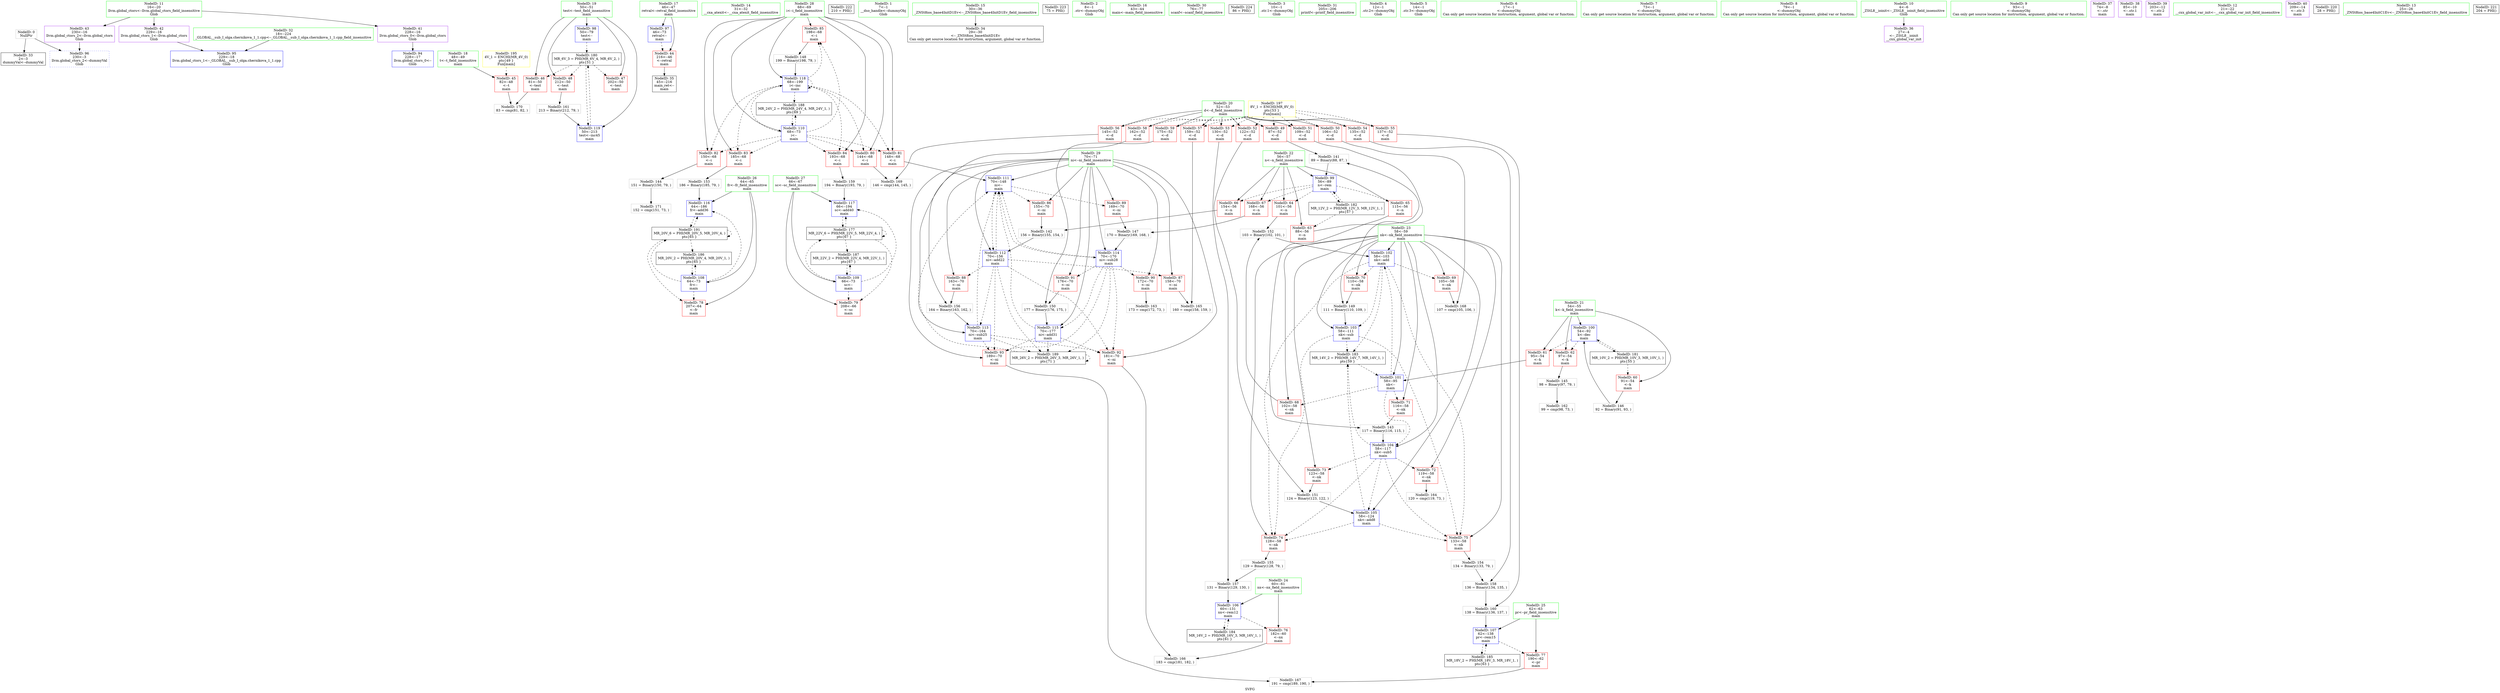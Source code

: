 digraph "SVFG" {
	label="SVFG";

	Node0x56419d978820 [shape=record,color=grey,label="{NodeID: 0\nNullPtr}"];
	Node0x56419d978820 -> Node0x56419d997020[style=solid];
	Node0x56419d978820 -> Node0x56419d997c80[style=solid];
	Node0x56419d9aa260 [shape=record,color=black,label="{NodeID: 180\nMR_6V_3 = PHI(MR_6V_4, MR_6V_2, )\npts\{51 \}\n}"];
	Node0x56419d9aa260 -> Node0x56419d997ab0[style=dashed];
	Node0x56419d9aa260 -> Node0x56419d997b80[style=dashed];
	Node0x56419d9aa260 -> Node0x56419d998c70[style=dashed];
	Node0x56419d9aa260 -> Node0x56419d99ced0[style=dashed];
	Node0x56419d997d80 [shape=record,color=blue,label="{NodeID: 97\n46\<--73\nretval\<--\nmain\n}"];
	Node0x56419d997d80 -> Node0x56419d997910[style=dashed];
	Node0x56419d978f30 [shape=record,color=green,label="{NodeID: 14\n31\<--32\n__cxa_atexit\<--__cxa_atexit_field_insensitive\n}"];
	Node0x56419d99c850 [shape=record,color=blue,label="{NodeID: 111\n70\<--148\nni\<--\nmain\n}"];
	Node0x56419d99c850 -> Node0x56419d99ab50[style=dashed];
	Node0x56419d99c850 -> Node0x56419d99adc0[style=dashed];
	Node0x56419d99c850 -> Node0x56419d99c920[style=dashed];
	Node0x56419d99c850 -> Node0x56419d99cac0[style=dashed];
	Node0x56419d996c10 [shape=record,color=green,label="{NodeID: 28\n68\<--69\ni\<--i_field_insensitive\nmain\n}"];
	Node0x56419d996c10 -> Node0x56419d99a670[style=solid];
	Node0x56419d996c10 -> Node0x56419d99a740[style=solid];
	Node0x56419d996c10 -> Node0x56419d99a810[style=solid];
	Node0x56419d996c10 -> Node0x56419d99a8e0[style=solid];
	Node0x56419d996c10 -> Node0x56419d99a9b0[style=solid];
	Node0x56419d996c10 -> Node0x56419d99aa80[style=solid];
	Node0x56419d996c10 -> Node0x56419d99c780[style=solid];
	Node0x56419d996c10 -> Node0x56419d99ce00[style=solid];
	Node0x56419d997770 [shape=record,color=purple,label="{NodeID: 42\n229\<--16\nllvm.global_ctors_1\<--llvm.global_ctors\nGlob }"];
	Node0x56419d997770 -> Node0x56419d99b2d0[style=solid];
	Node0x56419d9bc020 [shape=record,color=black,label="{NodeID: 222\n210 = PHI()\n}"];
	Node0x56419d9992f0 [shape=record,color=red,label="{NodeID: 56\n145\<--52\n\<--d\nmain\n}"];
	Node0x56419d9992f0 -> Node0x56419d9a1140[style=solid];
	Node0x56419d99f940 [shape=record,color=grey,label="{NodeID: 153\n186 = Binary(185, 79, )\n}"];
	Node0x56419d99f940 -> Node0x56419d99cc60[style=solid];
	Node0x56419d999e50 [shape=record,color=red,label="{NodeID: 70\n110\<--58\n\<--nk\nmain\n}"];
	Node0x56419d999e50 -> Node0x56419d99f340[style=solid];
	Node0x56419d9a0e40 [shape=record,color=grey,label="{NodeID: 167\n191 = cmp(189, 190, )\n}"];
	Node0x56419d99a9b0 [shape=record,color=red,label="{NodeID: 84\n193\<--68\n\<--i\nmain\n}"];
	Node0x56419d99a9b0 -> Node0x56419d9a0240[style=solid];
	Node0x56419d97cc80 [shape=record,color=green,label="{NodeID: 1\n7\<--1\n__dso_handle\<--dummyObj\nGlob }"];
	Node0x56419d9aa760 [shape=record,color=black,label="{NodeID: 181\nMR_10V_2 = PHI(MR_10V_3, MR_10V_1, )\npts\{55 \}\n}"];
	Node0x56419d9aa760 -> Node0x56419d999630[style=dashed];
	Node0x56419d9aa760 -> Node0x56419d997ff0[style=dashed];
	Node0x56419d997e50 [shape=record,color=blue,label="{NodeID: 98\n50\<--79\ntest\<--\nmain\n}"];
	Node0x56419d997e50 -> Node0x56419d9aa260[style=dashed];
	Node0x56419d979000 [shape=record,color=green,label="{NodeID: 15\n30\<--36\n_ZNSt8ios_base4InitD1Ev\<--_ZNSt8ios_base4InitD1Ev_field_insensitive\n}"];
	Node0x56419d979000 -> Node0x56419d9970f0[style=solid];
	Node0x56419d99c2c0 [shape=record,color=yellow,style=double,label="{NodeID: 195\n4V_1 = ENCHI(MR_4V_0)\npts\{49 \}\nFun[main]}"];
	Node0x56419d99c2c0 -> Node0x56419d9979e0[style=dashed];
	Node0x56419d99c920 [shape=record,color=blue,label="{NodeID: 112\n70\<--156\nni\<--add22\nmain\n}"];
	Node0x56419d99c920 -> Node0x56419d99ac20[style=dashed];
	Node0x56419d99c920 -> Node0x56419d99acf0[style=dashed];
	Node0x56419d99c920 -> Node0x56419d99b030[style=dashed];
	Node0x56419d99c920 -> Node0x56419d99b100[style=dashed];
	Node0x56419d99c920 -> Node0x56419d99c850[style=dashed];
	Node0x56419d99c920 -> Node0x56419d99c9f0[style=dashed];
	Node0x56419d99c920 -> Node0x56419d9acf60[style=dashed];
	Node0x56419d996ce0 [shape=record,color=green,label="{NodeID: 29\n70\<--71\nni\<--ni_field_insensitive\nmain\n}"];
	Node0x56419d996ce0 -> Node0x56419d99ab50[style=solid];
	Node0x56419d996ce0 -> Node0x56419d99ac20[style=solid];
	Node0x56419d996ce0 -> Node0x56419d99acf0[style=solid];
	Node0x56419d996ce0 -> Node0x56419d99adc0[style=solid];
	Node0x56419d996ce0 -> Node0x56419d99ae90[style=solid];
	Node0x56419d996ce0 -> Node0x56419d99af60[style=solid];
	Node0x56419d996ce0 -> Node0x56419d99b030[style=solid];
	Node0x56419d996ce0 -> Node0x56419d99b100[style=solid];
	Node0x56419d996ce0 -> Node0x56419d99c850[style=solid];
	Node0x56419d996ce0 -> Node0x56419d99c920[style=solid];
	Node0x56419d996ce0 -> Node0x56419d99c9f0[style=solid];
	Node0x56419d996ce0 -> Node0x56419d99cac0[style=solid];
	Node0x56419d996ce0 -> Node0x56419d99cb90[style=solid];
	Node0x56419d997840 [shape=record,color=purple,label="{NodeID: 43\n230\<--16\nllvm.global_ctors_2\<--llvm.global_ctors\nGlob }"];
	Node0x56419d997840 -> Node0x56419d997c80[style=solid];
	Node0x56419d9bc480 [shape=record,color=black,label="{NodeID: 223\n75 = PHI()\n}"];
	Node0x56419d9993c0 [shape=record,color=red,label="{NodeID: 57\n159\<--52\n\<--d\nmain\n}"];
	Node0x56419d9993c0 -> Node0x56419d9a0b40[style=solid];
	Node0x56419d99fac0 [shape=record,color=grey,label="{NodeID: 154\n134 = Binary(133, 79, )\n}"];
	Node0x56419d99fac0 -> Node0x56419d9a00c0[style=solid];
	Node0x56419d999f20 [shape=record,color=red,label="{NodeID: 71\n116\<--58\n\<--nk\nmain\n}"];
	Node0x56419d999f20 -> Node0x56419d9989b0[style=solid];
	Node0x56419d9a0fc0 [shape=record,color=grey,label="{NodeID: 168\n107 = cmp(105, 106, )\n}"];
	Node0x56419d99aa80 [shape=record,color=red,label="{NodeID: 85\n198\<--68\n\<--i\nmain\n}"];
	Node0x56419d99aa80 -> Node0x56419d99f1c0[style=solid];
	Node0x56419d978740 [shape=record,color=green,label="{NodeID: 2\n8\<--1\n.str\<--dummyObj\nGlob }"];
	Node0x56419d9aac60 [shape=record,color=black,label="{NodeID: 182\nMR_12V_2 = PHI(MR_12V_3, MR_12V_1, )\npts\{57 \}\n}"];
	Node0x56419d9aac60 -> Node0x56419d9998a0[style=dashed];
	Node0x56419d9aac60 -> Node0x56419d997f20[style=dashed];
	Node0x56419d997f20 [shape=record,color=blue,label="{NodeID: 99\n56\<--89\nn\<--rem\nmain\n}"];
	Node0x56419d997f20 -> Node0x56419d999970[style=dashed];
	Node0x56419d997f20 -> Node0x56419d999a40[style=dashed];
	Node0x56419d997f20 -> Node0x56419d999b10[style=dashed];
	Node0x56419d997f20 -> Node0x56419d999be0[style=dashed];
	Node0x56419d997f20 -> Node0x56419d9aac60[style=dashed];
	Node0x56419d9790d0 [shape=record,color=green,label="{NodeID: 16\n43\<--44\nmain\<--main_field_insensitive\n}"];
	Node0x56419d99c9f0 [shape=record,color=blue,label="{NodeID: 113\n70\<--164\nni\<--sub25\nmain\n}"];
	Node0x56419d99c9f0 -> Node0x56419d99b030[style=dashed];
	Node0x56419d99c9f0 -> Node0x56419d99b100[style=dashed];
	Node0x56419d99c9f0 -> Node0x56419d99c850[style=dashed];
	Node0x56419d99c9f0 -> Node0x56419d9acf60[style=dashed];
	Node0x56419d996db0 [shape=record,color=green,label="{NodeID: 30\n76\<--77\nscanf\<--scanf_field_insensitive\n}"];
	Node0x56419d997910 [shape=record,color=red,label="{NodeID: 44\n216\<--46\n\<--retval\nmain\n}"];
	Node0x56419d997910 -> Node0x56419d9971c0[style=solid];
	Node0x56419d9bcd10 [shape=record,color=black,label="{NodeID: 224\n86 = PHI()\n}"];
	Node0x56419d9986b0 [shape=record,color=grey,label="{NodeID: 141\n89 = Binary(88, 87, )\n}"];
	Node0x56419d9986b0 -> Node0x56419d997f20[style=solid];
	Node0x56419d999490 [shape=record,color=red,label="{NodeID: 58\n162\<--52\n\<--d\nmain\n}"];
	Node0x56419d999490 -> Node0x56419d99fdc0[style=solid];
	Node0x56419d99fc40 [shape=record,color=grey,label="{NodeID: 155\n129 = Binary(128, 79, )\n}"];
	Node0x56419d99fc40 -> Node0x56419d99ff40[style=solid];
	Node0x56419d999ff0 [shape=record,color=red,label="{NodeID: 72\n119\<--58\n\<--nk\nmain\n}"];
	Node0x56419d999ff0 -> Node0x56419d9a09c0[style=solid];
	Node0x56419d9a1140 [shape=record,color=grey,label="{NodeID: 169\n146 = cmp(144, 145, )\n}"];
	Node0x56419d99ab50 [shape=record,color=red,label="{NodeID: 86\n155\<--70\n\<--ni\nmain\n}"];
	Node0x56419d99ab50 -> Node0x56419d998830[style=solid];
	Node0x56419d97d180 [shape=record,color=green,label="{NodeID: 3\n10\<--1\n.str.1\<--dummyObj\nGlob }"];
	Node0x56419d9ab160 [shape=record,color=black,label="{NodeID: 183\nMR_14V_2 = PHI(MR_14V_7, MR_14V_1, )\npts\{59 \}\n}"];
	Node0x56419d9ab160 -> Node0x56419d9980c0[style=dashed];
	Node0x56419d997ff0 [shape=record,color=blue,label="{NodeID: 100\n54\<--92\nk\<--dec\nmain\n}"];
	Node0x56419d997ff0 -> Node0x56419d999700[style=dashed];
	Node0x56419d997ff0 -> Node0x56419d9997d0[style=dashed];
	Node0x56419d997ff0 -> Node0x56419d9aa760[style=dashed];
	Node0x56419d978ac0 [shape=record,color=green,label="{NodeID: 17\n46\<--47\nretval\<--retval_field_insensitive\nmain\n}"];
	Node0x56419d978ac0 -> Node0x56419d997910[style=solid];
	Node0x56419d978ac0 -> Node0x56419d997d80[style=solid];
	Node0x56419d9b0d60 [shape=record,color=yellow,style=double,label="{NodeID: 197\n8V_1 = ENCHI(MR_8V_0)\npts\{53 \}\nFun[main]}"];
	Node0x56419d9b0d60 -> Node0x56419d998d40[style=dashed];
	Node0x56419d9b0d60 -> Node0x56419d998e10[style=dashed];
	Node0x56419d9b0d60 -> Node0x56419d998ee0[style=dashed];
	Node0x56419d9b0d60 -> Node0x56419d998fb0[style=dashed];
	Node0x56419d9b0d60 -> Node0x56419d999080[style=dashed];
	Node0x56419d9b0d60 -> Node0x56419d999150[style=dashed];
	Node0x56419d9b0d60 -> Node0x56419d999220[style=dashed];
	Node0x56419d9b0d60 -> Node0x56419d9992f0[style=dashed];
	Node0x56419d9b0d60 -> Node0x56419d9993c0[style=dashed];
	Node0x56419d9b0d60 -> Node0x56419d999490[style=dashed];
	Node0x56419d9b0d60 -> Node0x56419d999560[style=dashed];
	Node0x56419d99cac0 [shape=record,color=blue,label="{NodeID: 114\n70\<--170\nni\<--sub28\nmain\n}"];
	Node0x56419d99cac0 -> Node0x56419d99ae90[style=dashed];
	Node0x56419d99cac0 -> Node0x56419d99af60[style=dashed];
	Node0x56419d99cac0 -> Node0x56419d99b030[style=dashed];
	Node0x56419d99cac0 -> Node0x56419d99b100[style=dashed];
	Node0x56419d99cac0 -> Node0x56419d99c850[style=dashed];
	Node0x56419d99cac0 -> Node0x56419d99cb90[style=dashed];
	Node0x56419d99cac0 -> Node0x56419d9acf60[style=dashed];
	Node0x56419d996e80 [shape=record,color=green,label="{NodeID: 31\n205\<--206\nprintf\<--printf_field_insensitive\n}"];
	Node0x56419d9979e0 [shape=record,color=red,label="{NodeID: 45\n82\<--48\n\<--t\nmain\n}"];
	Node0x56419d9979e0 -> Node0x56419d9a12c0[style=solid];
	Node0x56419d998830 [shape=record,color=grey,label="{NodeID: 142\n156 = Binary(155, 154, )\n}"];
	Node0x56419d998830 -> Node0x56419d99c920[style=solid];
	Node0x56419d999560 [shape=record,color=red,label="{NodeID: 59\n175\<--52\n\<--d\nmain\n}"];
	Node0x56419d999560 -> Node0x56419d99f4c0[style=solid];
	Node0x56419d99fdc0 [shape=record,color=grey,label="{NodeID: 156\n164 = Binary(163, 162, )\n}"];
	Node0x56419d99fdc0 -> Node0x56419d99c9f0[style=solid];
	Node0x56419d99a0c0 [shape=record,color=red,label="{NodeID: 73\n123\<--58\n\<--nk\nmain\n}"];
	Node0x56419d99a0c0 -> Node0x56419d99f640[style=solid];
	Node0x56419d9a12c0 [shape=record,color=grey,label="{NodeID: 170\n83 = cmp(81, 82, )\n}"];
	Node0x56419d99ac20 [shape=record,color=red,label="{NodeID: 87\n158\<--70\n\<--ni\nmain\n}"];
	Node0x56419d99ac20 -> Node0x56419d9a0b40[style=solid];
	Node0x56419d97d210 [shape=record,color=green,label="{NodeID: 4\n12\<--1\n.str.2\<--dummyObj\nGlob }"];
	Node0x56419d9ab660 [shape=record,color=black,label="{NodeID: 184\nMR_16V_2 = PHI(MR_16V_3, MR_16V_1, )\npts\{61 \}\n}"];
	Node0x56419d9ab660 -> Node0x56419d99c440[style=dashed];
	Node0x56419d9980c0 [shape=record,color=blue,label="{NodeID: 101\n58\<--95\nnk\<--\nmain\n}"];
	Node0x56419d9980c0 -> Node0x56419d999cb0[style=dashed];
	Node0x56419d9980c0 -> Node0x56419d999f20[style=dashed];
	Node0x56419d9980c0 -> Node0x56419d998190[style=dashed];
	Node0x56419d9980c0 -> Node0x56419d998330[style=dashed];
	Node0x56419d978b90 [shape=record,color=green,label="{NodeID: 18\n48\<--49\nt\<--t_field_insensitive\nmain\n}"];
	Node0x56419d978b90 -> Node0x56419d9979e0[style=solid];
	Node0x56419d99cb90 [shape=record,color=blue,label="{NodeID: 115\n70\<--177\nni\<--add31\nmain\n}"];
	Node0x56419d99cb90 -> Node0x56419d99b030[style=dashed];
	Node0x56419d99cb90 -> Node0x56419d99b100[style=dashed];
	Node0x56419d99cb90 -> Node0x56419d99c850[style=dashed];
	Node0x56419d99cb90 -> Node0x56419d9acf60[style=dashed];
	Node0x56419d996f50 [shape=record,color=green,label="{NodeID: 32\n18\<--224\n_GLOBAL__sub_I_olga.chernikova_1_1.cpp\<--_GLOBAL__sub_I_olga.chernikova_1_1.cpp_field_insensitive\n}"];
	Node0x56419d996f50 -> Node0x56419d99b2d0[style=solid];
	Node0x56419d997ab0 [shape=record,color=red,label="{NodeID: 46\n81\<--50\n\<--test\nmain\n}"];
	Node0x56419d997ab0 -> Node0x56419d9a12c0[style=solid];
	Node0x56419d9989b0 [shape=record,color=grey,label="{NodeID: 143\n117 = Binary(116, 115, )\n}"];
	Node0x56419d9989b0 -> Node0x56419d998330[style=solid];
	Node0x56419d999630 [shape=record,color=red,label="{NodeID: 60\n91\<--54\n\<--k\nmain\n}"];
	Node0x56419d999630 -> Node0x56419d99eec0[style=solid];
	Node0x56419d99ff40 [shape=record,color=grey,label="{NodeID: 157\n131 = Binary(129, 130, )\n}"];
	Node0x56419d99ff40 -> Node0x56419d99c440[style=solid];
	Node0x56419d99a190 [shape=record,color=red,label="{NodeID: 74\n128\<--58\n\<--nk\nmain\n}"];
	Node0x56419d99a190 -> Node0x56419d99fc40[style=solid];
	Node0x56419d9a1440 [shape=record,color=grey,label="{NodeID: 171\n152 = cmp(151, 73, )\n}"];
	Node0x56419d99acf0 [shape=record,color=red,label="{NodeID: 88\n163\<--70\n\<--ni\nmain\n}"];
	Node0x56419d99acf0 -> Node0x56419d99fdc0[style=solid];
	Node0x56419d979200 [shape=record,color=green,label="{NodeID: 5\n14\<--1\n.str.3\<--dummyObj\nGlob }"];
	Node0x56419d9abb60 [shape=record,color=black,label="{NodeID: 185\nMR_18V_2 = PHI(MR_18V_3, MR_18V_1, )\npts\{63 \}\n}"];
	Node0x56419d9abb60 -> Node0x56419d99c510[style=dashed];
	Node0x56419d998190 [shape=record,color=blue,label="{NodeID: 102\n58\<--103\nnk\<--add\nmain\n}"];
	Node0x56419d998190 -> Node0x56419d999d80[style=dashed];
	Node0x56419d998190 -> Node0x56419d999e50[style=dashed];
	Node0x56419d998190 -> Node0x56419d99a190[style=dashed];
	Node0x56419d998190 -> Node0x56419d99a260[style=dashed];
	Node0x56419d998190 -> Node0x56419d998260[style=dashed];
	Node0x56419d998190 -> Node0x56419d9ab160[style=dashed];
	Node0x56419d978c60 [shape=record,color=green,label="{NodeID: 19\n50\<--51\ntest\<--test_field_insensitive\nmain\n}"];
	Node0x56419d978c60 -> Node0x56419d997ab0[style=solid];
	Node0x56419d978c60 -> Node0x56419d997b80[style=solid];
	Node0x56419d978c60 -> Node0x56419d998c70[style=solid];
	Node0x56419d978c60 -> Node0x56419d997e50[style=solid];
	Node0x56419d978c60 -> Node0x56419d99ced0[style=solid];
	Node0x56419d99cc60 [shape=record,color=blue,label="{NodeID: 116\n64\<--186\nfr\<--add36\nmain\n}"];
	Node0x56419d99cc60 -> Node0x56419d9ad960[style=dashed];
	Node0x56419d997020 [shape=record,color=black,label="{NodeID: 33\n2\<--3\ndummyVal\<--dummyVal\n}"];
	Node0x56419d997b80 [shape=record,color=red,label="{NodeID: 47\n202\<--50\n\<--test\nmain\n}"];
	Node0x56419d998b30 [shape=record,color=grey,label="{NodeID: 144\n151 = Binary(150, 79, )\n}"];
	Node0x56419d998b30 -> Node0x56419d9a1440[style=solid];
	Node0x56419d999700 [shape=record,color=red,label="{NodeID: 61\n95\<--54\n\<--k\nmain\n}"];
	Node0x56419d999700 -> Node0x56419d9980c0[style=solid];
	Node0x56419d9a00c0 [shape=record,color=grey,label="{NodeID: 158\n136 = Binary(134, 135, )\n}"];
	Node0x56419d9a00c0 -> Node0x56419d9a03c0[style=solid];
	Node0x56419d99a260 [shape=record,color=red,label="{NodeID: 75\n133\<--58\n\<--nk\nmain\n}"];
	Node0x56419d99a260 -> Node0x56419d99fac0[style=solid];
	Node0x56419d99adc0 [shape=record,color=red,label="{NodeID: 89\n169\<--70\n\<--ni\nmain\n}"];
	Node0x56419d99adc0 -> Node0x56419d99f040[style=solid];
	Node0x56419d979290 [shape=record,color=green,label="{NodeID: 6\n17\<--1\n\<--dummyObj\nCan only get source location for instruction, argument, global var or function.}"];
	Node0x56419d9ac060 [shape=record,color=black,label="{NodeID: 186\nMR_20V_2 = PHI(MR_20V_4, MR_20V_1, )\npts\{65 \}\n}"];
	Node0x56419d9ac060 -> Node0x56419d99c5e0[style=dashed];
	Node0x56419d998260 [shape=record,color=blue,label="{NodeID: 103\n58\<--111\nnk\<--sub\nmain\n}"];
	Node0x56419d998260 -> Node0x56419d99a190[style=dashed];
	Node0x56419d998260 -> Node0x56419d99a260[style=dashed];
	Node0x56419d998260 -> Node0x56419d9ab160[style=dashed];
	Node0x56419d978d30 [shape=record,color=green,label="{NodeID: 20\n52\<--53\nd\<--d_field_insensitive\nmain\n}"];
	Node0x56419d978d30 -> Node0x56419d998d40[style=solid];
	Node0x56419d978d30 -> Node0x56419d998e10[style=solid];
	Node0x56419d978d30 -> Node0x56419d998ee0[style=solid];
	Node0x56419d978d30 -> Node0x56419d998fb0[style=solid];
	Node0x56419d978d30 -> Node0x56419d999080[style=solid];
	Node0x56419d978d30 -> Node0x56419d999150[style=solid];
	Node0x56419d978d30 -> Node0x56419d999220[style=solid];
	Node0x56419d978d30 -> Node0x56419d9992f0[style=solid];
	Node0x56419d978d30 -> Node0x56419d9993c0[style=solid];
	Node0x56419d978d30 -> Node0x56419d999490[style=solid];
	Node0x56419d978d30 -> Node0x56419d999560[style=solid];
	Node0x56419d99cd30 [shape=record,color=blue,label="{NodeID: 117\n66\<--194\nsc\<--add40\nmain\n}"];
	Node0x56419d99cd30 -> Node0x56419d9a9360[style=dashed];
	Node0x56419d9970f0 [shape=record,color=black,label="{NodeID: 34\n29\<--30\n\<--_ZNSt8ios_base4InitD1Ev\nCan only get source location for instruction, argument, global var or function.}"];
	Node0x56419d998c70 [shape=record,color=red,label="{NodeID: 48\n212\<--50\n\<--test\nmain\n}"];
	Node0x56419d998c70 -> Node0x56419d9a0540[style=solid];
	Node0x56419d99ed40 [shape=record,color=grey,label="{NodeID: 145\n98 = Binary(97, 79, )\n}"];
	Node0x56419d99ed40 -> Node0x56419d9a06c0[style=solid];
	Node0x56419d9997d0 [shape=record,color=red,label="{NodeID: 62\n97\<--54\n\<--k\nmain\n}"];
	Node0x56419d9997d0 -> Node0x56419d99ed40[style=solid];
	Node0x56419d9a0240 [shape=record,color=grey,label="{NodeID: 159\n194 = Binary(193, 79, )\n}"];
	Node0x56419d9a0240 -> Node0x56419d99cd30[style=solid];
	Node0x56419d99a330 [shape=record,color=red,label="{NodeID: 76\n182\<--60\n\<--nx\nmain\n}"];
	Node0x56419d99a330 -> Node0x56419d9a0cc0[style=solid];
	Node0x56419d99ae90 [shape=record,color=red,label="{NodeID: 90\n172\<--70\n\<--ni\nmain\n}"];
	Node0x56419d99ae90 -> Node0x56419d9a0840[style=solid];
	Node0x56419d979320 [shape=record,color=green,label="{NodeID: 7\n73\<--1\n\<--dummyObj\nCan only get source location for instruction, argument, global var or function.}"];
	Node0x56419d9ac560 [shape=record,color=black,label="{NodeID: 187\nMR_22V_2 = PHI(MR_22V_4, MR_22V_1, )\npts\{67 \}\n}"];
	Node0x56419d9ac560 -> Node0x56419d99c6b0[style=dashed];
	Node0x56419d998330 [shape=record,color=blue,label="{NodeID: 104\n58\<--117\nnk\<--sub5\nmain\n}"];
	Node0x56419d998330 -> Node0x56419d999ff0[style=dashed];
	Node0x56419d998330 -> Node0x56419d99a0c0[style=dashed];
	Node0x56419d998330 -> Node0x56419d99a190[style=dashed];
	Node0x56419d998330 -> Node0x56419d99a260[style=dashed];
	Node0x56419d998330 -> Node0x56419d99c3b0[style=dashed];
	Node0x56419d998330 -> Node0x56419d9ab160[style=dashed];
	Node0x56419d996660 [shape=record,color=green,label="{NodeID: 21\n54\<--55\nk\<--k_field_insensitive\nmain\n}"];
	Node0x56419d996660 -> Node0x56419d999630[style=solid];
	Node0x56419d996660 -> Node0x56419d999700[style=solid];
	Node0x56419d996660 -> Node0x56419d9997d0[style=solid];
	Node0x56419d996660 -> Node0x56419d997ff0[style=solid];
	Node0x56419d99ce00 [shape=record,color=blue,label="{NodeID: 118\n68\<--199\ni\<--inc\nmain\n}"];
	Node0x56419d99ce00 -> Node0x56419d99a670[style=dashed];
	Node0x56419d99ce00 -> Node0x56419d99a740[style=dashed];
	Node0x56419d99ce00 -> Node0x56419d99a810[style=dashed];
	Node0x56419d99ce00 -> Node0x56419d99a8e0[style=dashed];
	Node0x56419d99ce00 -> Node0x56419d99a9b0[style=dashed];
	Node0x56419d99ce00 -> Node0x56419d99aa80[style=dashed];
	Node0x56419d99ce00 -> Node0x56419d99ce00[style=dashed];
	Node0x56419d99ce00 -> Node0x56419d9aca60[style=dashed];
	Node0x56419d9971c0 [shape=record,color=black,label="{NodeID: 35\n45\<--216\nmain_ret\<--\nmain\n}"];
	Node0x56419d998d40 [shape=record,color=red,label="{NodeID: 49\n87\<--52\n\<--d\nmain\n}"];
	Node0x56419d998d40 -> Node0x56419d9986b0[style=solid];
	Node0x56419d99eec0 [shape=record,color=grey,label="{NodeID: 146\n92 = Binary(91, 93, )\n}"];
	Node0x56419d99eec0 -> Node0x56419d997ff0[style=solid];
	Node0x56419d9998a0 [shape=record,color=red,label="{NodeID: 63\n88\<--56\n\<--n\nmain\n}"];
	Node0x56419d9998a0 -> Node0x56419d9986b0[style=solid];
	Node0x56419d9a03c0 [shape=record,color=grey,label="{NodeID: 160\n138 = Binary(136, 137, )\n}"];
	Node0x56419d9a03c0 -> Node0x56419d99c510[style=solid];
	Node0x56419d99a400 [shape=record,color=red,label="{NodeID: 77\n190\<--62\n\<--pr\nmain\n}"];
	Node0x56419d99a400 -> Node0x56419d9a0e40[style=solid];
	Node0x56419d99af60 [shape=record,color=red,label="{NodeID: 91\n176\<--70\n\<--ni\nmain\n}"];
	Node0x56419d99af60 -> Node0x56419d99f4c0[style=solid];
	Node0x56419d9793b0 [shape=record,color=green,label="{NodeID: 8\n79\<--1\n\<--dummyObj\nCan only get source location for instruction, argument, global var or function.}"];
	Node0x56419d9aca60 [shape=record,color=black,label="{NodeID: 188\nMR_24V_2 = PHI(MR_24V_4, MR_24V_1, )\npts\{69 \}\n}"];
	Node0x56419d9aca60 -> Node0x56419d99c780[style=dashed];
	Node0x56419d99c3b0 [shape=record,color=blue,label="{NodeID: 105\n58\<--124\nnk\<--add8\nmain\n}"];
	Node0x56419d99c3b0 -> Node0x56419d99a190[style=dashed];
	Node0x56419d99c3b0 -> Node0x56419d99a260[style=dashed];
	Node0x56419d99c3b0 -> Node0x56419d9ab160[style=dashed];
	Node0x56419d996730 [shape=record,color=green,label="{NodeID: 22\n56\<--57\nn\<--n_field_insensitive\nmain\n}"];
	Node0x56419d996730 -> Node0x56419d9998a0[style=solid];
	Node0x56419d996730 -> Node0x56419d999970[style=solid];
	Node0x56419d996730 -> Node0x56419d999a40[style=solid];
	Node0x56419d996730 -> Node0x56419d999b10[style=solid];
	Node0x56419d996730 -> Node0x56419d999be0[style=solid];
	Node0x56419d996730 -> Node0x56419d997f20[style=solid];
	Node0x56419d99ced0 [shape=record,color=blue,label="{NodeID: 119\n50\<--213\ntest\<--inc45\nmain\n}"];
	Node0x56419d99ced0 -> Node0x56419d9aa260[style=dashed];
	Node0x56419d997290 [shape=record,color=purple,label="{NodeID: 36\n27\<--4\n\<--_ZStL8__ioinit\n__cxx_global_var_init\n}"];
	Node0x56419d998e10 [shape=record,color=red,label="{NodeID: 50\n106\<--52\n\<--d\nmain\n}"];
	Node0x56419d998e10 -> Node0x56419d9a0fc0[style=solid];
	Node0x56419d99f040 [shape=record,color=grey,label="{NodeID: 147\n170 = Binary(169, 168, )\n}"];
	Node0x56419d99f040 -> Node0x56419d99cac0[style=solid];
	Node0x56419d999970 [shape=record,color=red,label="{NodeID: 64\n101\<--56\n\<--n\nmain\n}"];
	Node0x56419d999970 -> Node0x56419d99f7c0[style=solid];
	Node0x56419d9a0540 [shape=record,color=grey,label="{NodeID: 161\n213 = Binary(212, 79, )\n}"];
	Node0x56419d9a0540 -> Node0x56419d99ced0[style=solid];
	Node0x56419d99a4d0 [shape=record,color=red,label="{NodeID: 78\n207\<--64\n\<--fr\nmain\n}"];
	Node0x56419d99b030 [shape=record,color=red,label="{NodeID: 92\n181\<--70\n\<--ni\nmain\n}"];
	Node0x56419d99b030 -> Node0x56419d9a0cc0[style=solid];
	Node0x56419d97c890 [shape=record,color=green,label="{NodeID: 9\n93\<--1\n\<--dummyObj\nCan only get source location for instruction, argument, global var or function.}"];
	Node0x56419d9acf60 [shape=record,color=black,label="{NodeID: 189\nMR_26V_2 = PHI(MR_26V_3, MR_26V_1, )\npts\{71 \}\n}"];
	Node0x56419d9acf60 -> Node0x56419d99c850[style=dashed];
	Node0x56419d9acf60 -> Node0x56419d9acf60[style=dashed];
	Node0x56419d99c440 [shape=record,color=blue,label="{NodeID: 106\n60\<--131\nnx\<--rem12\nmain\n}"];
	Node0x56419d99c440 -> Node0x56419d99a330[style=dashed];
	Node0x56419d99c440 -> Node0x56419d9ab660[style=dashed];
	Node0x56419d996800 [shape=record,color=green,label="{NodeID: 23\n58\<--59\nnk\<--nk_field_insensitive\nmain\n}"];
	Node0x56419d996800 -> Node0x56419d999cb0[style=solid];
	Node0x56419d996800 -> Node0x56419d999d80[style=solid];
	Node0x56419d996800 -> Node0x56419d999e50[style=solid];
	Node0x56419d996800 -> Node0x56419d999f20[style=solid];
	Node0x56419d996800 -> Node0x56419d999ff0[style=solid];
	Node0x56419d996800 -> Node0x56419d99a0c0[style=solid];
	Node0x56419d996800 -> Node0x56419d99a190[style=solid];
	Node0x56419d996800 -> Node0x56419d99a260[style=solid];
	Node0x56419d996800 -> Node0x56419d9980c0[style=solid];
	Node0x56419d996800 -> Node0x56419d998190[style=solid];
	Node0x56419d996800 -> Node0x56419d998260[style=solid];
	Node0x56419d996800 -> Node0x56419d998330[style=solid];
	Node0x56419d996800 -> Node0x56419d99c3b0[style=solid];
	Node0x56419d997360 [shape=record,color=purple,label="{NodeID: 37\n74\<--8\n\<--.str\nmain\n}"];
	Node0x56419d998ee0 [shape=record,color=red,label="{NodeID: 51\n109\<--52\n\<--d\nmain\n}"];
	Node0x56419d998ee0 -> Node0x56419d99f340[style=solid];
	Node0x56419d99f1c0 [shape=record,color=grey,label="{NodeID: 148\n199 = Binary(198, 79, )\n}"];
	Node0x56419d99f1c0 -> Node0x56419d99ce00[style=solid];
	Node0x56419d999a40 [shape=record,color=red,label="{NodeID: 65\n115\<--56\n\<--n\nmain\n}"];
	Node0x56419d999a40 -> Node0x56419d9989b0[style=solid];
	Node0x56419d9a06c0 [shape=record,color=grey,label="{NodeID: 162\n99 = cmp(98, 73, )\n}"];
	Node0x56419d99a5a0 [shape=record,color=red,label="{NodeID: 79\n208\<--66\n\<--sc\nmain\n}"];
	Node0x56419d99b100 [shape=record,color=red,label="{NodeID: 93\n189\<--70\n\<--ni\nmain\n}"];
	Node0x56419d99b100 -> Node0x56419d9a0e40[style=solid];
	Node0x56419d97c960 [shape=record,color=green,label="{NodeID: 10\n4\<--6\n_ZStL8__ioinit\<--_ZStL8__ioinit_field_insensitive\nGlob }"];
	Node0x56419d97c960 -> Node0x56419d997290[style=solid];
	Node0x56419d99c510 [shape=record,color=blue,label="{NodeID: 107\n62\<--138\npr\<--rem15\nmain\n}"];
	Node0x56419d99c510 -> Node0x56419d99a400[style=dashed];
	Node0x56419d99c510 -> Node0x56419d9abb60[style=dashed];
	Node0x56419d9968d0 [shape=record,color=green,label="{NodeID: 24\n60\<--61\nnx\<--nx_field_insensitive\nmain\n}"];
	Node0x56419d9968d0 -> Node0x56419d99a330[style=solid];
	Node0x56419d9968d0 -> Node0x56419d99c440[style=solid];
	Node0x56419d997430 [shape=record,color=purple,label="{NodeID: 38\n85\<--10\n\<--.str.1\nmain\n}"];
	Node0x56419d998fb0 [shape=record,color=red,label="{NodeID: 52\n122\<--52\n\<--d\nmain\n}"];
	Node0x56419d998fb0 -> Node0x56419d99f640[style=solid];
	Node0x56419d99f340 [shape=record,color=grey,label="{NodeID: 149\n111 = Binary(110, 109, )\n}"];
	Node0x56419d99f340 -> Node0x56419d998260[style=solid];
	Node0x56419d999b10 [shape=record,color=red,label="{NodeID: 66\n154\<--56\n\<--n\nmain\n}"];
	Node0x56419d999b10 -> Node0x56419d998830[style=solid];
	Node0x56419d9a0840 [shape=record,color=grey,label="{NodeID: 163\n173 = cmp(172, 73, )\n}"];
	Node0x56419d99a670 [shape=record,color=red,label="{NodeID: 80\n144\<--68\n\<--i\nmain\n}"];
	Node0x56419d99a670 -> Node0x56419d9a1140[style=solid];
	Node0x56419d9a9360 [shape=record,color=black,label="{NodeID: 177\nMR_22V_6 = PHI(MR_22V_5, MR_22V_4, )\npts\{67 \}\n}"];
	Node0x56419d9a9360 -> Node0x56419d99a5a0[style=dashed];
	Node0x56419d9a9360 -> Node0x56419d99cd30[style=dashed];
	Node0x56419d9a9360 -> Node0x56419d9a9360[style=dashed];
	Node0x56419d9a9360 -> Node0x56419d9ac560[style=dashed];
	Node0x56419d99b1d0 [shape=record,color=blue,label="{NodeID: 94\n228\<--17\nllvm.global_ctors_0\<--\nGlob }"];
	Node0x56419d97ca30 [shape=record,color=green,label="{NodeID: 11\n16\<--20\nllvm.global_ctors\<--llvm.global_ctors_field_insensitive\nGlob }"];
	Node0x56419d97ca30 -> Node0x56419d9976a0[style=solid];
	Node0x56419d97ca30 -> Node0x56419d997770[style=solid];
	Node0x56419d97ca30 -> Node0x56419d997840[style=solid];
	Node0x56419d9ad960 [shape=record,color=black,label="{NodeID: 191\nMR_20V_6 = PHI(MR_20V_5, MR_20V_4, )\npts\{65 \}\n}"];
	Node0x56419d9ad960 -> Node0x56419d99a4d0[style=dashed];
	Node0x56419d9ad960 -> Node0x56419d99cc60[style=dashed];
	Node0x56419d9ad960 -> Node0x56419d9ac060[style=dashed];
	Node0x56419d9ad960 -> Node0x56419d9ad960[style=dashed];
	Node0x56419d99c5e0 [shape=record,color=blue,label="{NodeID: 108\n64\<--73\nfr\<--\nmain\n}"];
	Node0x56419d99c5e0 -> Node0x56419d99a4d0[style=dashed];
	Node0x56419d99c5e0 -> Node0x56419d99cc60[style=dashed];
	Node0x56419d99c5e0 -> Node0x56419d9ac060[style=dashed];
	Node0x56419d99c5e0 -> Node0x56419d9ad960[style=dashed];
	Node0x56419d9969a0 [shape=record,color=green,label="{NodeID: 25\n62\<--63\npr\<--pr_field_insensitive\nmain\n}"];
	Node0x56419d9969a0 -> Node0x56419d99a400[style=solid];
	Node0x56419d9969a0 -> Node0x56419d99c510[style=solid];
	Node0x56419d997500 [shape=record,color=purple,label="{NodeID: 39\n203\<--12\n\<--.str.2\nmain\n}"];
	Node0x56419d999080 [shape=record,color=red,label="{NodeID: 53\n130\<--52\n\<--d\nmain\n}"];
	Node0x56419d999080 -> Node0x56419d99ff40[style=solid];
	Node0x56419d99f4c0 [shape=record,color=grey,label="{NodeID: 150\n177 = Binary(176, 175, )\n}"];
	Node0x56419d99f4c0 -> Node0x56419d99cb90[style=solid];
	Node0x56419d999be0 [shape=record,color=red,label="{NodeID: 67\n168\<--56\n\<--n\nmain\n}"];
	Node0x56419d999be0 -> Node0x56419d99f040[style=solid];
	Node0x56419d9a09c0 [shape=record,color=grey,label="{NodeID: 164\n120 = cmp(119, 73, )\n}"];
	Node0x56419d99a740 [shape=record,color=red,label="{NodeID: 81\n148\<--68\n\<--i\nmain\n}"];
	Node0x56419d99a740 -> Node0x56419d99c850[style=solid];
	Node0x56419d99b2d0 [shape=record,color=blue,label="{NodeID: 95\n229\<--18\nllvm.global_ctors_1\<--_GLOBAL__sub_I_olga.chernikova_1_1.cpp\nGlob }"];
	Node0x56419d97cb00 [shape=record,color=green,label="{NodeID: 12\n21\<--22\n__cxx_global_var_init\<--__cxx_global_var_init_field_insensitive\n}"];
	Node0x56419d99c6b0 [shape=record,color=blue,label="{NodeID: 109\n66\<--73\nsc\<--\nmain\n}"];
	Node0x56419d99c6b0 -> Node0x56419d99a5a0[style=dashed];
	Node0x56419d99c6b0 -> Node0x56419d99cd30[style=dashed];
	Node0x56419d99c6b0 -> Node0x56419d9a9360[style=dashed];
	Node0x56419d99c6b0 -> Node0x56419d9ac560[style=dashed];
	Node0x56419d996a70 [shape=record,color=green,label="{NodeID: 26\n64\<--65\nfr\<--fr_field_insensitive\nmain\n}"];
	Node0x56419d996a70 -> Node0x56419d99a4d0[style=solid];
	Node0x56419d996a70 -> Node0x56419d99c5e0[style=solid];
	Node0x56419d996a70 -> Node0x56419d99cc60[style=solid];
	Node0x56419d9975d0 [shape=record,color=purple,label="{NodeID: 40\n209\<--14\n\<--.str.3\nmain\n}"];
	Node0x56419d9bbe20 [shape=record,color=black,label="{NodeID: 220\n28 = PHI()\n}"];
	Node0x56419d999150 [shape=record,color=red,label="{NodeID: 54\n135\<--52\n\<--d\nmain\n}"];
	Node0x56419d999150 -> Node0x56419d9a00c0[style=solid];
	Node0x56419d99f640 [shape=record,color=grey,label="{NodeID: 151\n124 = Binary(123, 122, )\n}"];
	Node0x56419d99f640 -> Node0x56419d99c3b0[style=solid];
	Node0x56419d999cb0 [shape=record,color=red,label="{NodeID: 68\n102\<--58\n\<--nk\nmain\n}"];
	Node0x56419d999cb0 -> Node0x56419d99f7c0[style=solid];
	Node0x56419d9a0b40 [shape=record,color=grey,label="{NodeID: 165\n160 = cmp(158, 159, )\n}"];
	Node0x56419d99a810 [shape=record,color=red,label="{NodeID: 82\n150\<--68\n\<--i\nmain\n}"];
	Node0x56419d99a810 -> Node0x56419d998b30[style=solid];
	Node0x56419d997c80 [shape=record,color=blue, style = dotted,label="{NodeID: 96\n230\<--3\nllvm.global_ctors_2\<--dummyVal\nGlob }"];
	Node0x56419d978e60 [shape=record,color=green,label="{NodeID: 13\n25\<--26\n_ZNSt8ios_base4InitC1Ev\<--_ZNSt8ios_base4InitC1Ev_field_insensitive\n}"];
	Node0x56419d99c780 [shape=record,color=blue,label="{NodeID: 110\n68\<--73\ni\<--\nmain\n}"];
	Node0x56419d99c780 -> Node0x56419d99a670[style=dashed];
	Node0x56419d99c780 -> Node0x56419d99a740[style=dashed];
	Node0x56419d99c780 -> Node0x56419d99a810[style=dashed];
	Node0x56419d99c780 -> Node0x56419d99a8e0[style=dashed];
	Node0x56419d99c780 -> Node0x56419d99a9b0[style=dashed];
	Node0x56419d99c780 -> Node0x56419d99aa80[style=dashed];
	Node0x56419d99c780 -> Node0x56419d99ce00[style=dashed];
	Node0x56419d99c780 -> Node0x56419d9aca60[style=dashed];
	Node0x56419d996b40 [shape=record,color=green,label="{NodeID: 27\n66\<--67\nsc\<--sc_field_insensitive\nmain\n}"];
	Node0x56419d996b40 -> Node0x56419d99a5a0[style=solid];
	Node0x56419d996b40 -> Node0x56419d99c6b0[style=solid];
	Node0x56419d996b40 -> Node0x56419d99cd30[style=solid];
	Node0x56419d9976a0 [shape=record,color=purple,label="{NodeID: 41\n228\<--16\nllvm.global_ctors_0\<--llvm.global_ctors\nGlob }"];
	Node0x56419d9976a0 -> Node0x56419d99b1d0[style=solid];
	Node0x56419d9bbf20 [shape=record,color=black,label="{NodeID: 221\n204 = PHI()\n}"];
	Node0x56419d999220 [shape=record,color=red,label="{NodeID: 55\n137\<--52\n\<--d\nmain\n}"];
	Node0x56419d999220 -> Node0x56419d9a03c0[style=solid];
	Node0x56419d99f7c0 [shape=record,color=grey,label="{NodeID: 152\n103 = Binary(102, 101, )\n}"];
	Node0x56419d99f7c0 -> Node0x56419d998190[style=solid];
	Node0x56419d999d80 [shape=record,color=red,label="{NodeID: 69\n105\<--58\n\<--nk\nmain\n}"];
	Node0x56419d999d80 -> Node0x56419d9a0fc0[style=solid];
	Node0x56419d9a0cc0 [shape=record,color=grey,label="{NodeID: 166\n183 = cmp(181, 182, )\n}"];
	Node0x56419d99a8e0 [shape=record,color=red,label="{NodeID: 83\n185\<--68\n\<--i\nmain\n}"];
	Node0x56419d99a8e0 -> Node0x56419d99f940[style=solid];
}
